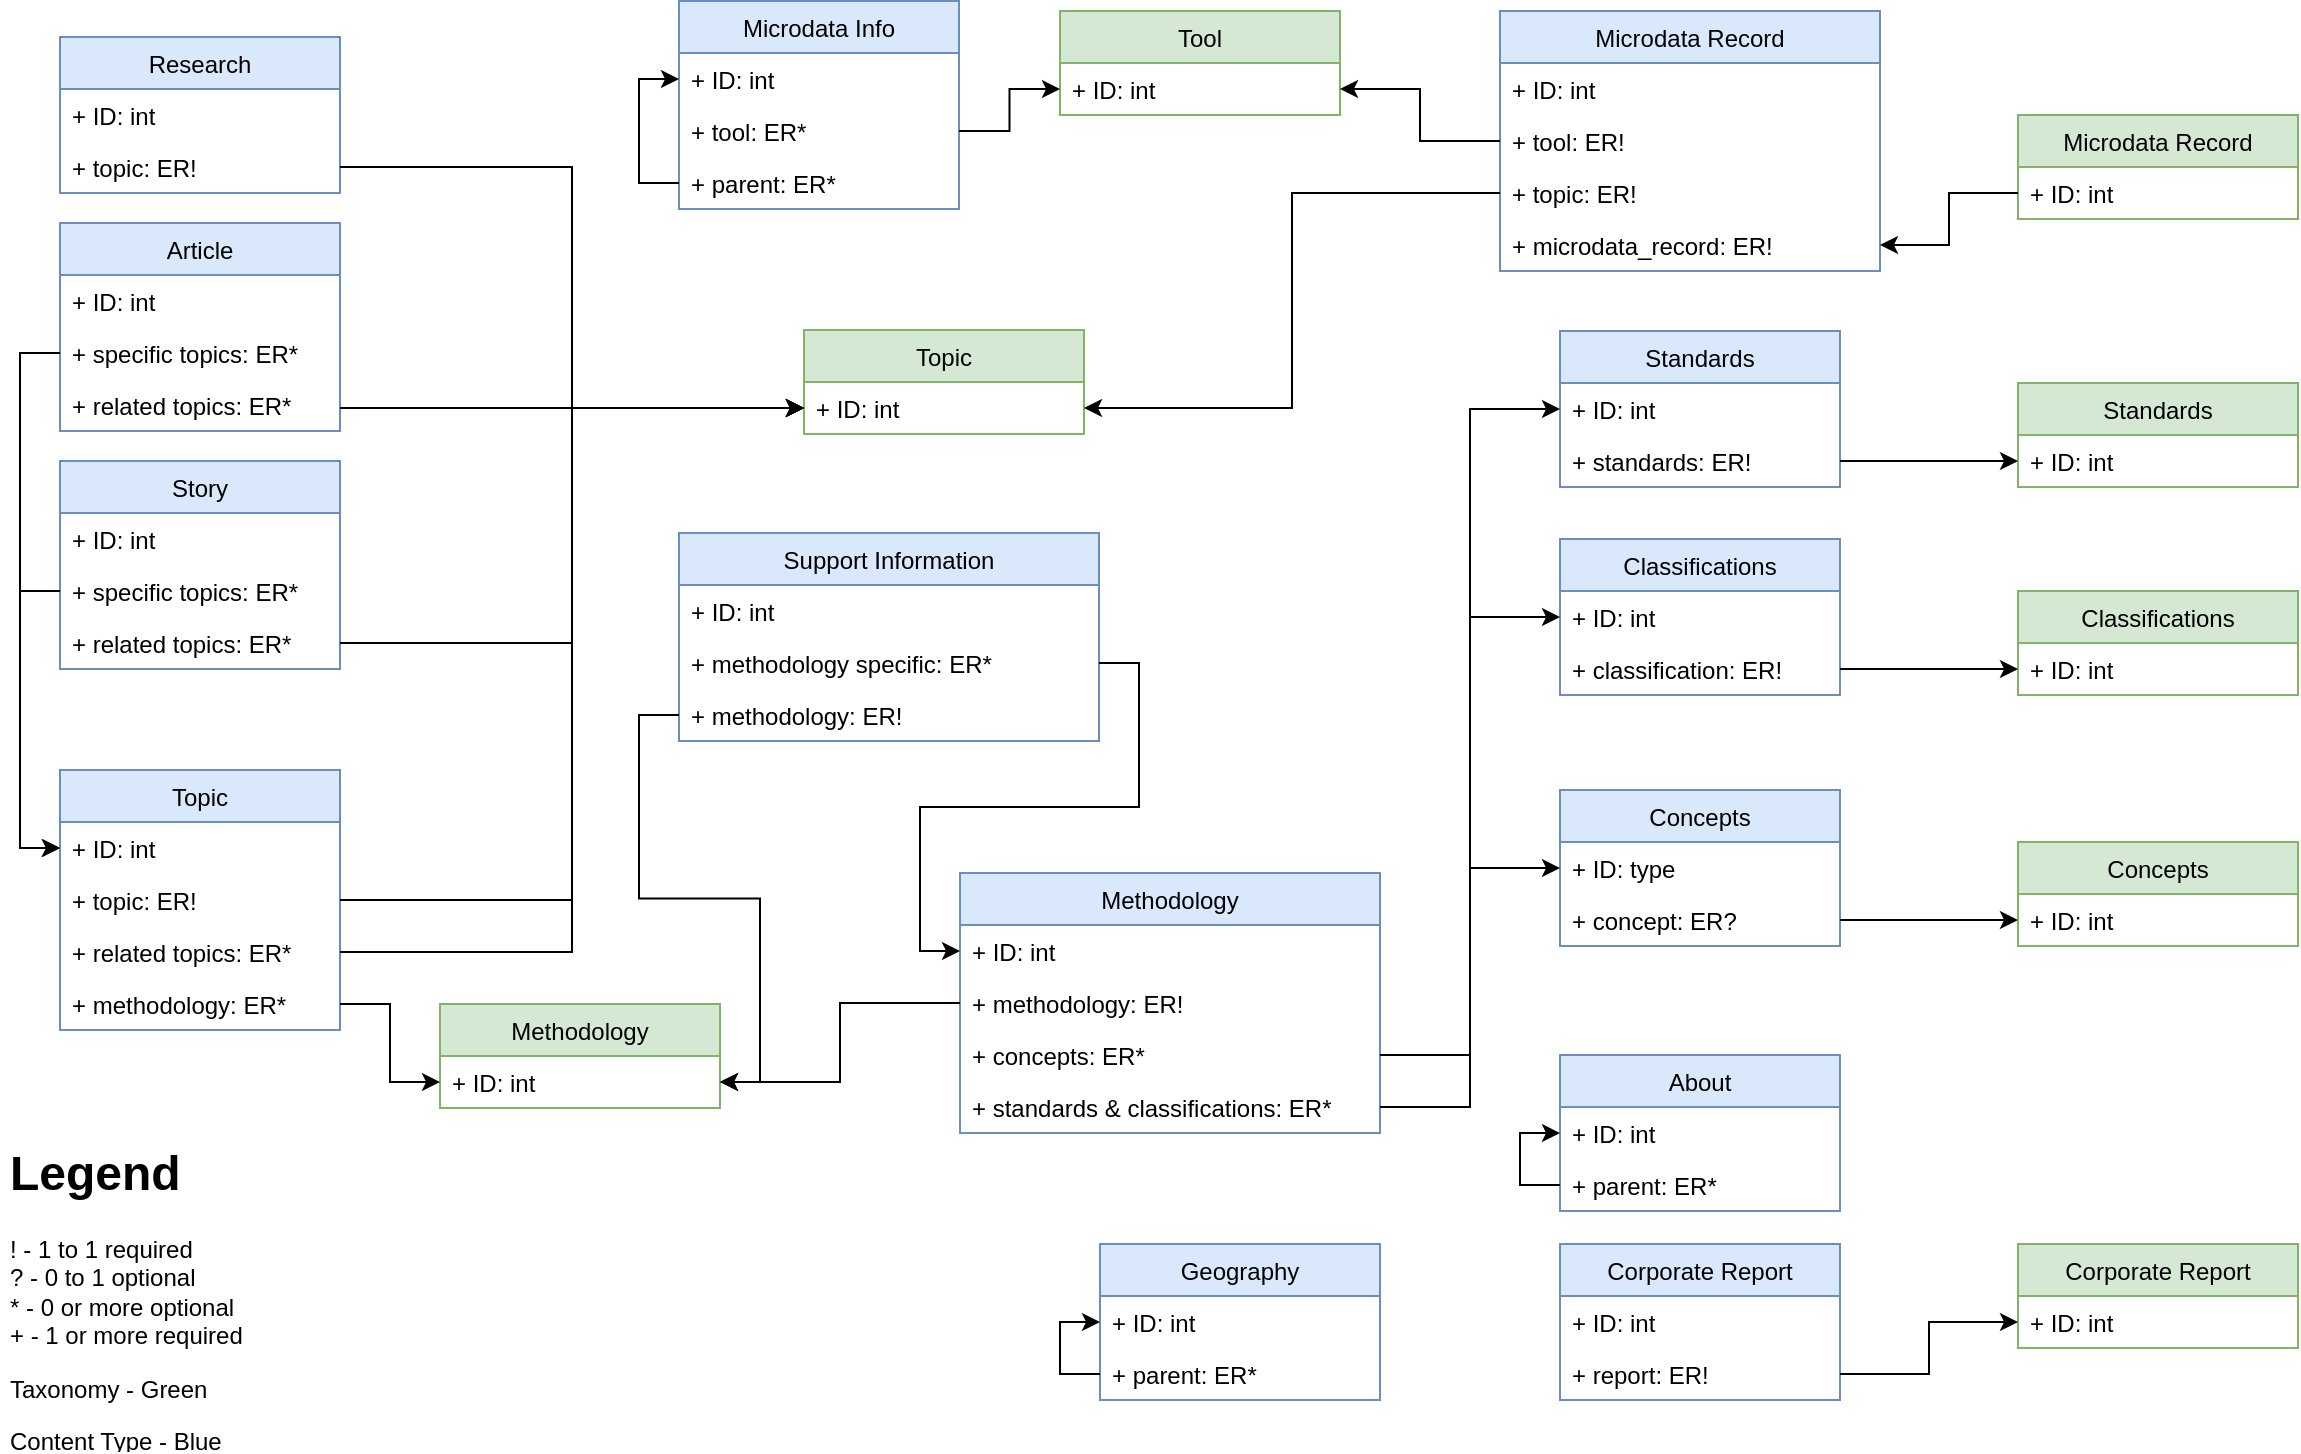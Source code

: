 <mxfile version="10.6.0" type="github"><diagram id="DFdjLmH--7BQ0OchgYfs" name="Page-1"><mxGraphModel dx="1394" dy="796" grid="1" gridSize="10" guides="1" tooltips="1" connect="1" arrows="1" fold="1" page="1" pageScale="1" pageWidth="1169" pageHeight="827" math="0" shadow="0"><root><mxCell id="0"/><mxCell id="1" parent="0"/><mxCell id="3SK7bCxew-deCFF26wQy-1" value="Topic" style="swimlane;fontStyle=0;childLayout=stackLayout;horizontal=1;startSize=26;fillColor=#d5e8d4;horizontalStack=0;resizeParent=1;resizeParentMax=0;resizeLast=0;collapsible=1;marginBottom=0;strokeColor=#82b366;" parent="1" vertex="1"><mxGeometry x="412" y="170" width="140" height="52" as="geometry"><mxRectangle x="60" y="40" width="60" height="26" as="alternateBounds"/></mxGeometry></mxCell><mxCell id="3SK7bCxew-deCFF26wQy-2" value="+ ID: int" style="text;strokeColor=none;fillColor=none;align=left;verticalAlign=top;spacingLeft=4;spacingRight=4;overflow=hidden;rotatable=0;points=[[0,0.5],[1,0.5]];portConstraint=eastwest;" parent="3SK7bCxew-deCFF26wQy-1" vertex="1"><mxGeometry y="26" width="140" height="26" as="geometry"/></mxCell><mxCell id="3SK7bCxew-deCFF26wQy-5" value="Methodology" style="swimlane;fontStyle=0;childLayout=stackLayout;horizontal=1;startSize=26;fillColor=#d5e8d4;horizontalStack=0;resizeParent=1;resizeParentMax=0;resizeLast=0;collapsible=1;marginBottom=0;strokeColor=#82b366;" parent="1" vertex="1"><mxGeometry x="230" y="507" width="140" height="52" as="geometry"><mxRectangle x="20" y="202" width="100" height="26" as="alternateBounds"/></mxGeometry></mxCell><mxCell id="3SK7bCxew-deCFF26wQy-6" value="+ ID: int" style="text;strokeColor=none;fillColor=none;align=left;verticalAlign=top;spacingLeft=4;spacingRight=4;overflow=hidden;rotatable=0;points=[[0,0.5],[1,0.5]];portConstraint=eastwest;" parent="3SK7bCxew-deCFF26wQy-5" vertex="1"><mxGeometry y="26" width="140" height="26" as="geometry"/></mxCell><mxCell id="3SK7bCxew-deCFF26wQy-9" value="Standards" style="swimlane;fontStyle=0;childLayout=stackLayout;horizontal=1;startSize=26;fillColor=#d5e8d4;horizontalStack=0;resizeParent=1;resizeParentMax=0;resizeLast=0;collapsible=1;marginBottom=0;strokeColor=#82b366;" parent="1" vertex="1"><mxGeometry x="1019" y="196.5" width="140" height="52" as="geometry"><mxRectangle x="650" y="312" width="90" height="26" as="alternateBounds"/></mxGeometry></mxCell><mxCell id="3SK7bCxew-deCFF26wQy-10" value="+ ID: int" style="text;strokeColor=none;fillColor=none;align=left;verticalAlign=top;spacingLeft=4;spacingRight=4;overflow=hidden;rotatable=0;points=[[0,0.5],[1,0.5]];portConstraint=eastwest;" parent="3SK7bCxew-deCFF26wQy-9" vertex="1"><mxGeometry y="26" width="140" height="26" as="geometry"/></mxCell><mxCell id="3SK7bCxew-deCFF26wQy-13" value="Classifications" style="swimlane;fontStyle=0;childLayout=stackLayout;horizontal=1;startSize=26;fillColor=#d5e8d4;horizontalStack=0;resizeParent=1;resizeParentMax=0;resizeLast=0;collapsible=1;marginBottom=0;strokeColor=#82b366;" parent="1" vertex="1"><mxGeometry x="1019" y="300.5" width="140" height="52" as="geometry"><mxRectangle x="1009" y="92.5" width="110" height="26" as="alternateBounds"/></mxGeometry></mxCell><mxCell id="3SK7bCxew-deCFF26wQy-14" value="+ ID: int" style="text;strokeColor=none;fillColor=none;align=left;verticalAlign=top;spacingLeft=4;spacingRight=4;overflow=hidden;rotatable=0;points=[[0,0.5],[1,0.5]];portConstraint=eastwest;" parent="3SK7bCxew-deCFF26wQy-13" vertex="1"><mxGeometry y="26" width="140" height="26" as="geometry"/></mxCell><mxCell id="3SK7bCxew-deCFF26wQy-17" value="Concepts" style="swimlane;fontStyle=0;childLayout=stackLayout;horizontal=1;startSize=26;fillColor=#d5e8d4;horizontalStack=0;resizeParent=1;resizeParentMax=0;resizeLast=0;collapsible=1;marginBottom=0;strokeColor=#82b366;" parent="1" vertex="1"><mxGeometry x="1019" y="426" width="140" height="52" as="geometry"><mxRectangle x="720" y="371" width="80" height="26" as="alternateBounds"/></mxGeometry></mxCell><mxCell id="3SK7bCxew-deCFF26wQy-18" value="+ ID: int" style="text;strokeColor=none;fillColor=none;align=left;verticalAlign=top;spacingLeft=4;spacingRight=4;overflow=hidden;rotatable=0;points=[[0,0.5],[1,0.5]];portConstraint=eastwest;" parent="3SK7bCxew-deCFF26wQy-17" vertex="1"><mxGeometry y="26" width="140" height="26" as="geometry"/></mxCell><mxCell id="3SK7bCxew-deCFF26wQy-21" value="Topic" style="swimlane;fontStyle=0;childLayout=stackLayout;horizontal=1;startSize=26;fillColor=#dae8fc;horizontalStack=0;resizeParent=1;resizeParentMax=0;resizeLast=0;collapsible=1;marginBottom=0;strokeColor=#6c8ebf;" parent="1" vertex="1"><mxGeometry x="40" y="390" width="140" height="130" as="geometry"><mxRectangle x="330" y="46" width="60" height="26" as="alternateBounds"/></mxGeometry></mxCell><mxCell id="3SK7bCxew-deCFF26wQy-22" value="+ ID: int" style="text;strokeColor=none;fillColor=none;align=left;verticalAlign=top;spacingLeft=4;spacingRight=4;overflow=hidden;rotatable=0;points=[[0,0.5],[1,0.5]];portConstraint=eastwest;" parent="3SK7bCxew-deCFF26wQy-21" vertex="1"><mxGeometry y="26" width="140" height="26" as="geometry"/></mxCell><mxCell id="3SK7bCxew-deCFF26wQy-49" value="+ topic: ER!" style="text;strokeColor=none;fillColor=none;align=left;verticalAlign=top;spacingLeft=4;spacingRight=4;overflow=hidden;rotatable=0;points=[[0,0.5],[1,0.5]];portConstraint=eastwest;" parent="3SK7bCxew-deCFF26wQy-21" vertex="1"><mxGeometry y="52" width="140" height="26" as="geometry"/></mxCell><mxCell id="3SK7bCxew-deCFF26wQy-67" value="+ related topics: ER*" style="text;strokeColor=none;fillColor=none;align=left;verticalAlign=top;spacingLeft=4;spacingRight=4;overflow=hidden;rotatable=0;points=[[0,0.5],[1,0.5]];portConstraint=eastwest;" parent="3SK7bCxew-deCFF26wQy-21" vertex="1"><mxGeometry y="78" width="140" height="26" as="geometry"/></mxCell><mxCell id="3SK7bCxew-deCFF26wQy-66" value="+ methodology: ER*" style="text;strokeColor=none;fillColor=none;align=left;verticalAlign=top;spacingLeft=4;spacingRight=4;overflow=hidden;rotatable=0;points=[[0,0.5],[1,0.5]];portConstraint=eastwest;" parent="3SK7bCxew-deCFF26wQy-21" vertex="1"><mxGeometry y="104" width="140" height="26" as="geometry"/></mxCell><mxCell id="3SK7bCxew-deCFF26wQy-25" value="Methodology" style="swimlane;fontStyle=0;childLayout=stackLayout;horizontal=1;startSize=26;fillColor=#dae8fc;horizontalStack=0;resizeParent=1;resizeParentMax=0;resizeLast=0;collapsible=1;marginBottom=0;strokeColor=#6c8ebf;" parent="1" vertex="1"><mxGeometry x="490" y="441.5" width="210" height="130" as="geometry"><mxRectangle x="310" y="271" width="100" height="26" as="alternateBounds"/></mxGeometry></mxCell><mxCell id="3SK7bCxew-deCFF26wQy-26" value="+ ID: int" style="text;strokeColor=none;fillColor=none;align=left;verticalAlign=top;spacingLeft=4;spacingRight=4;overflow=hidden;rotatable=0;points=[[0,0.5],[1,0.5]];portConstraint=eastwest;" parent="3SK7bCxew-deCFF26wQy-25" vertex="1"><mxGeometry y="26" width="210" height="26" as="geometry"/></mxCell><mxCell id="3SK7bCxew-deCFF26wQy-27" value="+ methodology: ER!" style="text;strokeColor=none;fillColor=none;align=left;verticalAlign=top;spacingLeft=4;spacingRight=4;overflow=hidden;rotatable=0;points=[[0,0.5],[1,0.5]];portConstraint=eastwest;" parent="3SK7bCxew-deCFF26wQy-25" vertex="1"><mxGeometry y="52" width="210" height="26" as="geometry"/></mxCell><mxCell id="3SK7bCxew-deCFF26wQy-46" value="+ concepts: ER*&#10;" style="text;strokeColor=none;fillColor=none;align=left;verticalAlign=top;spacingLeft=4;spacingRight=4;overflow=hidden;rotatable=0;points=[[0,0.5],[1,0.5]];portConstraint=eastwest;" parent="3SK7bCxew-deCFF26wQy-25" vertex="1"><mxGeometry y="78" width="210" height="26" as="geometry"/></mxCell><mxCell id="3SK7bCxew-deCFF26wQy-28" value="+ standards &amp; classifications: ER*&#10;" style="text;strokeColor=none;fillColor=none;align=left;verticalAlign=top;spacingLeft=4;spacingRight=4;overflow=hidden;rotatable=0;points=[[0,0.5],[1,0.5]];portConstraint=eastwest;" parent="3SK7bCxew-deCFF26wQy-25" vertex="1"><mxGeometry y="104" width="210" height="26" as="geometry"/></mxCell><mxCell id="3SK7bCxew-deCFF26wQy-29" value="Standards" style="swimlane;fontStyle=0;childLayout=stackLayout;horizontal=1;startSize=26;fillColor=#dae8fc;horizontalStack=0;resizeParent=1;resizeParentMax=0;resizeLast=0;collapsible=1;marginBottom=0;strokeColor=#6c8ebf;" parent="1" vertex="1"><mxGeometry x="790" y="170.5" width="140" height="78" as="geometry"><mxRectangle x="460" y="139" width="90" height="26" as="alternateBounds"/></mxGeometry></mxCell><mxCell id="3SK7bCxew-deCFF26wQy-30" value="+ ID: int" style="text;strokeColor=none;fillColor=none;align=left;verticalAlign=top;spacingLeft=4;spacingRight=4;overflow=hidden;rotatable=0;points=[[0,0.5],[1,0.5]];portConstraint=eastwest;" parent="3SK7bCxew-deCFF26wQy-29" vertex="1"><mxGeometry y="26" width="140" height="26" as="geometry"/></mxCell><mxCell id="3SK7bCxew-deCFF26wQy-31" value="+ standards: ER!" style="text;strokeColor=none;fillColor=none;align=left;verticalAlign=top;spacingLeft=4;spacingRight=4;overflow=hidden;rotatable=0;points=[[0,0.5],[1,0.5]];portConstraint=eastwest;" parent="3SK7bCxew-deCFF26wQy-29" vertex="1"><mxGeometry y="52" width="140" height="26" as="geometry"/></mxCell><mxCell id="3SK7bCxew-deCFF26wQy-33" value="Classifications" style="swimlane;fontStyle=0;childLayout=stackLayout;horizontal=1;startSize=26;fillColor=#dae8fc;horizontalStack=0;resizeParent=1;resizeParentMax=0;resizeLast=0;collapsible=1;marginBottom=0;strokeColor=#6c8ebf;" parent="1" vertex="1"><mxGeometry x="790" y="274.5" width="140" height="78" as="geometry"><mxRectangle x="520" y="336" width="110" height="26" as="alternateBounds"/></mxGeometry></mxCell><mxCell id="3SK7bCxew-deCFF26wQy-34" value="+ ID: int" style="text;strokeColor=none;fillColor=none;align=left;verticalAlign=top;spacingLeft=4;spacingRight=4;overflow=hidden;rotatable=0;points=[[0,0.5],[1,0.5]];portConstraint=eastwest;" parent="3SK7bCxew-deCFF26wQy-33" vertex="1"><mxGeometry y="26" width="140" height="26" as="geometry"/></mxCell><mxCell id="3SK7bCxew-deCFF26wQy-35" value="+ classification: ER!" style="text;strokeColor=none;fillColor=none;align=left;verticalAlign=top;spacingLeft=4;spacingRight=4;overflow=hidden;rotatable=0;points=[[0,0.5],[1,0.5]];portConstraint=eastwest;" parent="3SK7bCxew-deCFF26wQy-33" vertex="1"><mxGeometry y="52" width="140" height="26" as="geometry"/></mxCell><mxCell id="3SK7bCxew-deCFF26wQy-41" value="Concepts" style="swimlane;fontStyle=0;childLayout=stackLayout;horizontal=1;startSize=26;fillColor=#dae8fc;horizontalStack=0;resizeParent=1;resizeParentMax=0;resizeLast=0;collapsible=1;marginBottom=0;strokeColor=#6c8ebf;" parent="1" vertex="1"><mxGeometry x="790" y="400" width="140" height="78" as="geometry"><mxRectangle x="530" y="540" width="80" height="26" as="alternateBounds"/></mxGeometry></mxCell><mxCell id="3SK7bCxew-deCFF26wQy-42" value="+ ID: type" style="text;strokeColor=none;fillColor=none;align=left;verticalAlign=top;spacingLeft=4;spacingRight=4;overflow=hidden;rotatable=0;points=[[0,0.5],[1,0.5]];portConstraint=eastwest;" parent="3SK7bCxew-deCFF26wQy-41" vertex="1"><mxGeometry y="26" width="140" height="26" as="geometry"/></mxCell><mxCell id="3SK7bCxew-deCFF26wQy-43" value="+ concept: ER?" style="text;strokeColor=none;fillColor=none;align=left;verticalAlign=top;spacingLeft=4;spacingRight=4;overflow=hidden;rotatable=0;points=[[0,0.5],[1,0.5]];portConstraint=eastwest;" parent="3SK7bCxew-deCFF26wQy-41" vertex="1"><mxGeometry y="52" width="140" height="26" as="geometry"/></mxCell><mxCell id="3SK7bCxew-deCFF26wQy-47" style="edgeStyle=orthogonalEdgeStyle;rounded=0;orthogonalLoop=1;jettySize=auto;html=1;entryX=1;entryY=0.5;entryDx=0;entryDy=0;startArrow=none;startFill=0;endArrow=classic;endFill=1;" parent="1" source="3SK7bCxew-deCFF26wQy-27" target="3SK7bCxew-deCFF26wQy-6" edge="1"><mxGeometry relative="1" as="geometry"/></mxCell><mxCell id="3SK7bCxew-deCFF26wQy-55" style="edgeStyle=orthogonalEdgeStyle;rounded=0;orthogonalLoop=1;jettySize=auto;html=1;startArrow=none;startFill=0;endArrow=classic;endFill=1;" parent="1" source="3SK7bCxew-deCFF26wQy-31" target="3SK7bCxew-deCFF26wQy-10" edge="1"><mxGeometry relative="1" as="geometry"/></mxCell><mxCell id="3SK7bCxew-deCFF26wQy-60" style="edgeStyle=orthogonalEdgeStyle;rounded=0;orthogonalLoop=1;jettySize=auto;html=1;startArrow=none;startFill=0;endArrow=classic;endFill=1;" parent="1" source="3SK7bCxew-deCFF26wQy-43" target="3SK7bCxew-deCFF26wQy-18" edge="1"><mxGeometry relative="1" as="geometry"/></mxCell><mxCell id="3SK7bCxew-deCFF26wQy-62" style="edgeStyle=orthogonalEdgeStyle;rounded=0;orthogonalLoop=1;jettySize=auto;html=1;entryX=0;entryY=0.5;entryDx=0;entryDy=0;startArrow=none;startFill=0;endArrow=classic;endFill=1;" parent="1" source="3SK7bCxew-deCFF26wQy-28" target="3SK7bCxew-deCFF26wQy-30" edge="1"><mxGeometry relative="1" as="geometry"/></mxCell><mxCell id="3SK7bCxew-deCFF26wQy-63" style="edgeStyle=orthogonalEdgeStyle;rounded=0;orthogonalLoop=1;jettySize=auto;html=1;startArrow=none;startFill=0;endArrow=classic;endFill=1;" parent="1" source="3SK7bCxew-deCFF26wQy-28" target="3SK7bCxew-deCFF26wQy-34" edge="1"><mxGeometry relative="1" as="geometry"/></mxCell><mxCell id="3SK7bCxew-deCFF26wQy-70" style="edgeStyle=orthogonalEdgeStyle;rounded=0;orthogonalLoop=1;jettySize=auto;html=1;startArrow=none;startFill=0;endArrow=classic;endFill=1;" parent="1" source="3SK7bCxew-deCFF26wQy-46" target="3SK7bCxew-deCFF26wQy-42" edge="1"><mxGeometry relative="1" as="geometry"><mxPoint x="779" y="552.5" as="targetPoint"/></mxGeometry></mxCell><mxCell id="3SK7bCxew-deCFF26wQy-71" value="Story" style="swimlane;fontStyle=0;childLayout=stackLayout;horizontal=1;startSize=26;fillColor=#dae8fc;horizontalStack=0;resizeParent=1;resizeParentMax=0;resizeLast=0;collapsible=1;marginBottom=0;strokeColor=#6c8ebf;" parent="1" vertex="1"><mxGeometry x="40" y="235.5" width="140" height="104" as="geometry"/></mxCell><mxCell id="3SK7bCxew-deCFF26wQy-72" value="+ ID: int" style="text;strokeColor=none;fillColor=none;align=left;verticalAlign=top;spacingLeft=4;spacingRight=4;overflow=hidden;rotatable=0;points=[[0,0.5],[1,0.5]];portConstraint=eastwest;" parent="3SK7bCxew-deCFF26wQy-71" vertex="1"><mxGeometry y="26" width="140" height="26" as="geometry"/></mxCell><mxCell id="YafwnoEtegKVe9dZkiIK-1" value="+ specific topics: ER*" style="text;strokeColor=none;fillColor=none;align=left;verticalAlign=top;spacingLeft=4;spacingRight=4;overflow=hidden;rotatable=0;points=[[0,0.5],[1,0.5]];portConstraint=eastwest;" vertex="1" parent="3SK7bCxew-deCFF26wQy-71"><mxGeometry y="52" width="140" height="26" as="geometry"/></mxCell><mxCell id="3SK7bCxew-deCFF26wQy-74" value="+ related topics: ER*" style="text;strokeColor=none;fillColor=none;align=left;verticalAlign=top;spacingLeft=4;spacingRight=4;overflow=hidden;rotatable=0;points=[[0,0.5],[1,0.5]];portConstraint=eastwest;" parent="3SK7bCxew-deCFF26wQy-71" vertex="1"><mxGeometry y="78" width="140" height="26" as="geometry"/></mxCell><mxCell id="3SK7bCxew-deCFF26wQy-76" value="Support Information" style="swimlane;fontStyle=0;childLayout=stackLayout;horizontal=1;startSize=26;fillColor=#dae8fc;horizontalStack=0;resizeParent=1;resizeParentMax=0;resizeLast=0;collapsible=1;marginBottom=0;strokeColor=#6c8ebf;" parent="1" vertex="1"><mxGeometry x="349.5" y="271.5" width="210" height="104" as="geometry"/></mxCell><mxCell id="3SK7bCxew-deCFF26wQy-77" value="+ ID: int" style="text;strokeColor=none;fillColor=none;align=left;verticalAlign=top;spacingLeft=4;spacingRight=4;overflow=hidden;rotatable=0;points=[[0,0.5],[1,0.5]];portConstraint=eastwest;" parent="3SK7bCxew-deCFF26wQy-76" vertex="1"><mxGeometry y="26" width="210" height="26" as="geometry"/></mxCell><mxCell id="3SK7bCxew-deCFF26wQy-78" value="+ methodology specific: ER*" style="text;strokeColor=none;fillColor=none;align=left;verticalAlign=top;spacingLeft=4;spacingRight=4;overflow=hidden;rotatable=0;points=[[0,0.5],[1,0.5]];portConstraint=eastwest;" parent="3SK7bCxew-deCFF26wQy-76" vertex="1"><mxGeometry y="52" width="210" height="26" as="geometry"/></mxCell><mxCell id="3SK7bCxew-deCFF26wQy-79" value="+ methodology: ER!" style="text;strokeColor=none;fillColor=none;align=left;verticalAlign=top;spacingLeft=4;spacingRight=4;overflow=hidden;rotatable=0;points=[[0,0.5],[1,0.5]];portConstraint=eastwest;" parent="3SK7bCxew-deCFF26wQy-76" vertex="1"><mxGeometry y="78" width="210" height="26" as="geometry"/></mxCell><mxCell id="3SK7bCxew-deCFF26wQy-80" style="edgeStyle=orthogonalEdgeStyle;rounded=0;orthogonalLoop=1;jettySize=auto;html=1;startArrow=none;startFill=0;endArrow=classic;endFill=1;" parent="1" source="3SK7bCxew-deCFF26wQy-78" target="3SK7bCxew-deCFF26wQy-26" edge="1"><mxGeometry relative="1" as="geometry"><mxPoint x="459" y="622.5" as="targetPoint"/></mxGeometry></mxCell><mxCell id="3SK7bCxew-deCFF26wQy-81" style="edgeStyle=orthogonalEdgeStyle;rounded=0;orthogonalLoop=1;jettySize=auto;html=1;startArrow=none;startFill=0;endArrow=classic;endFill=1;" parent="1" source="3SK7bCxew-deCFF26wQy-79" target="3SK7bCxew-deCFF26wQy-6" edge="1"><mxGeometry relative="1" as="geometry"/></mxCell><mxCell id="3SK7bCxew-deCFF26wQy-82" value="Research" style="swimlane;fontStyle=0;childLayout=stackLayout;horizontal=1;startSize=26;fillColor=#dae8fc;horizontalStack=0;resizeParent=1;resizeParentMax=0;resizeLast=0;collapsible=1;marginBottom=0;strokeColor=#6c8ebf;" parent="1" vertex="1"><mxGeometry x="40" y="23.5" width="140" height="78" as="geometry"/></mxCell><mxCell id="3SK7bCxew-deCFF26wQy-83" value="+ ID: int" style="text;strokeColor=none;fillColor=none;align=left;verticalAlign=top;spacingLeft=4;spacingRight=4;overflow=hidden;rotatable=0;points=[[0,0.5],[1,0.5]];portConstraint=eastwest;" parent="3SK7bCxew-deCFF26wQy-82" vertex="1"><mxGeometry y="26" width="140" height="26" as="geometry"/></mxCell><mxCell id="3SK7bCxew-deCFF26wQy-84" value="+ topic: ER!" style="text;strokeColor=none;fillColor=none;align=left;verticalAlign=top;spacingLeft=4;spacingRight=4;overflow=hidden;rotatable=0;points=[[0,0.5],[1,0.5]];portConstraint=eastwest;" parent="3SK7bCxew-deCFF26wQy-82" vertex="1"><mxGeometry y="52" width="140" height="26" as="geometry"/></mxCell><mxCell id="3SK7bCxew-deCFF26wQy-87" style="edgeStyle=orthogonalEdgeStyle;rounded=0;orthogonalLoop=1;jettySize=auto;html=1;startArrow=none;startFill=0;endArrow=classic;endFill=1;" parent="1" source="3SK7bCxew-deCFF26wQy-66" target="3SK7bCxew-deCFF26wQy-6" edge="1"><mxGeometry relative="1" as="geometry"/></mxCell><mxCell id="3SK7bCxew-deCFF26wQy-89" style="edgeStyle=orthogonalEdgeStyle;rounded=0;orthogonalLoop=1;jettySize=auto;html=1;startArrow=none;startFill=0;endArrow=classic;endFill=1;" parent="1" source="3SK7bCxew-deCFF26wQy-35" target="3SK7bCxew-deCFF26wQy-14" edge="1"><mxGeometry relative="1" as="geometry"/></mxCell><mxCell id="3SK7bCxew-deCFF26wQy-90" value="&lt;h1&gt;Legend&lt;/h1&gt;&lt;p&gt;! - 1 to 1 required&lt;br&gt;? - 0 to 1 optional&lt;br&gt;&lt;span&gt;* - 0 or more optional&lt;br&gt;&lt;/span&gt;&lt;span&gt;+ - 1 or more required&lt;/span&gt;&lt;/p&gt;&lt;p&gt;Taxonomy - Green&lt;/p&gt;&lt;p&gt;Content Type - Blue&lt;/p&gt;&lt;p&gt;&lt;br&gt;&lt;/p&gt;" style="text;html=1;strokeColor=none;fillColor=none;spacing=5;spacingTop=-20;whiteSpace=wrap;overflow=hidden;rounded=0;" parent="1" vertex="1"><mxGeometry x="10" y="572" width="190" height="159" as="geometry"/></mxCell><mxCell id="3buYpfvwzCqyg1qVsEH--1" value="About" style="swimlane;fontStyle=0;childLayout=stackLayout;horizontal=1;startSize=26;fillColor=#dae8fc;horizontalStack=0;resizeParent=1;resizeParentMax=0;resizeLast=0;collapsible=1;marginBottom=0;strokeColor=#6c8ebf;" parent="1" vertex="1"><mxGeometry x="790" y="532.5" width="140" height="78" as="geometry"/></mxCell><mxCell id="3buYpfvwzCqyg1qVsEH--2" value="+ ID: int" style="text;strokeColor=none;fillColor=none;align=left;verticalAlign=top;spacingLeft=4;spacingRight=4;overflow=hidden;rotatable=0;points=[[0,0.5],[1,0.5]];portConstraint=eastwest;" parent="3buYpfvwzCqyg1qVsEH--1" vertex="1"><mxGeometry y="26" width="140" height="26" as="geometry"/></mxCell><mxCell id="3buYpfvwzCqyg1qVsEH--5" style="edgeStyle=orthogonalEdgeStyle;rounded=0;orthogonalLoop=1;jettySize=auto;html=1;entryX=0;entryY=0.5;entryDx=0;entryDy=0;startArrow=none;startFill=0;endArrow=classic;endFill=1;" parent="3buYpfvwzCqyg1qVsEH--1" source="3buYpfvwzCqyg1qVsEH--3" target="3buYpfvwzCqyg1qVsEH--2" edge="1"><mxGeometry relative="1" as="geometry"/></mxCell><mxCell id="3buYpfvwzCqyg1qVsEH--3" value="+ parent: ER*" style="text;strokeColor=none;fillColor=none;align=left;verticalAlign=top;spacingLeft=4;spacingRight=4;overflow=hidden;rotatable=0;points=[[0,0.5],[1,0.5]];portConstraint=eastwest;" parent="3buYpfvwzCqyg1qVsEH--1" vertex="1"><mxGeometry y="52" width="140" height="26" as="geometry"/></mxCell><mxCell id="EyursPFe01dMi8nclGqd-1" value="Microdata Record" style="swimlane;fontStyle=0;childLayout=stackLayout;horizontal=1;startSize=26;fillColor=#dae8fc;horizontalStack=0;resizeParent=1;resizeParentMax=0;resizeLast=0;collapsible=1;marginBottom=0;strokeColor=#6c8ebf;" parent="1" vertex="1"><mxGeometry x="760" y="10.5" width="190" height="130" as="geometry"/></mxCell><mxCell id="EyursPFe01dMi8nclGqd-2" value="+ ID: int" style="text;strokeColor=none;fillColor=none;align=left;verticalAlign=top;spacingLeft=4;spacingRight=4;overflow=hidden;rotatable=0;points=[[0,0.5],[1,0.5]];portConstraint=eastwest;" parent="EyursPFe01dMi8nclGqd-1" vertex="1"><mxGeometry y="26" width="190" height="26" as="geometry"/></mxCell><mxCell id="EyursPFe01dMi8nclGqd-17" value="+ tool: ER!" style="text;strokeColor=none;fillColor=none;align=left;verticalAlign=top;spacingLeft=4;spacingRight=4;overflow=hidden;rotatable=0;points=[[0,0.5],[1,0.5]];portConstraint=eastwest;" parent="EyursPFe01dMi8nclGqd-1" vertex="1"><mxGeometry y="52" width="190" height="26" as="geometry"/></mxCell><mxCell id="EyursPFe01dMi8nclGqd-3" value="+ topic: ER!" style="text;strokeColor=none;fillColor=none;align=left;verticalAlign=top;spacingLeft=4;spacingRight=4;overflow=hidden;rotatable=0;points=[[0,0.5],[1,0.5]];portConstraint=eastwest;" parent="EyursPFe01dMi8nclGqd-1" vertex="1"><mxGeometry y="78" width="190" height="26" as="geometry"/></mxCell><mxCell id="EyursPFe01dMi8nclGqd-16" value="+ microdata_record: ER!" style="text;strokeColor=none;fillColor=none;align=left;verticalAlign=top;spacingLeft=4;spacingRight=4;overflow=hidden;rotatable=0;points=[[0,0.5],[1,0.5]];portConstraint=eastwest;" parent="EyursPFe01dMi8nclGqd-1" vertex="1"><mxGeometry y="104" width="190" height="26" as="geometry"/></mxCell><mxCell id="EyursPFe01dMi8nclGqd-6" value="Microdata Record" style="swimlane;fontStyle=0;childLayout=stackLayout;horizontal=1;startSize=26;fillColor=#d5e8d4;horizontalStack=0;resizeParent=1;resizeParentMax=0;resizeLast=0;collapsible=1;marginBottom=0;strokeColor=#82b366;" parent="1" vertex="1"><mxGeometry x="1019" y="62.5" width="140" height="52" as="geometry"/></mxCell><mxCell id="EyursPFe01dMi8nclGqd-7" value="+ ID: int" style="text;strokeColor=none;fillColor=none;align=left;verticalAlign=top;spacingLeft=4;spacingRight=4;overflow=hidden;rotatable=0;points=[[0,0.5],[1,0.5]];portConstraint=eastwest;" parent="EyursPFe01dMi8nclGqd-6" vertex="1"><mxGeometry y="26" width="140" height="26" as="geometry"/></mxCell><mxCell id="EyursPFe01dMi8nclGqd-11" style="edgeStyle=orthogonalEdgeStyle;rounded=0;orthogonalLoop=1;jettySize=auto;html=1;entryX=1;entryY=0.5;entryDx=0;entryDy=0;startArrow=none;startFill=0;endArrow=classic;endFill=1;" parent="1" source="EyursPFe01dMi8nclGqd-3" target="3SK7bCxew-deCFF26wQy-2" edge="1"><mxGeometry relative="1" as="geometry"/></mxCell><mxCell id="EyursPFe01dMi8nclGqd-12" value="Microdata Info" style="swimlane;fontStyle=0;childLayout=stackLayout;horizontal=1;startSize=26;fillColor=#dae8fc;horizontalStack=0;resizeParent=1;resizeParentMax=0;resizeLast=0;collapsible=1;marginBottom=0;strokeColor=#6c8ebf;" parent="1" vertex="1"><mxGeometry x="349.5" y="5.5" width="140" height="104" as="geometry"/></mxCell><mxCell id="EyursPFe01dMi8nclGqd-13" value="+ ID: int" style="text;strokeColor=none;fillColor=none;align=left;verticalAlign=top;spacingLeft=4;spacingRight=4;overflow=hidden;rotatable=0;points=[[0,0.5],[1,0.5]];portConstraint=eastwest;" parent="EyursPFe01dMi8nclGqd-12" vertex="1"><mxGeometry y="26" width="140" height="26" as="geometry"/></mxCell><mxCell id="EyursPFe01dMi8nclGqd-25" value="+ tool: ER*" style="text;strokeColor=none;fillColor=none;align=left;verticalAlign=top;spacingLeft=4;spacingRight=4;overflow=hidden;rotatable=0;points=[[0,0.5],[1,0.5]];portConstraint=eastwest;" parent="EyursPFe01dMi8nclGqd-12" vertex="1"><mxGeometry y="52" width="140" height="26" as="geometry"/></mxCell><mxCell id="EyursPFe01dMi8nclGqd-27" style="edgeStyle=orthogonalEdgeStyle;rounded=0;orthogonalLoop=1;jettySize=auto;html=1;entryX=0;entryY=0.5;entryDx=0;entryDy=0;" parent="EyursPFe01dMi8nclGqd-12" source="EyursPFe01dMi8nclGqd-26" target="EyursPFe01dMi8nclGqd-13" edge="1"><mxGeometry relative="1" as="geometry"/></mxCell><mxCell id="EyursPFe01dMi8nclGqd-26" value="+ parent: ER*" style="text;strokeColor=none;fillColor=none;align=left;verticalAlign=top;spacingLeft=4;spacingRight=4;overflow=hidden;rotatable=0;points=[[0,0.5],[1,0.5]];portConstraint=eastwest;" parent="EyursPFe01dMi8nclGqd-12" vertex="1"><mxGeometry y="78" width="140" height="26" as="geometry"/></mxCell><mxCell id="EyursPFe01dMi8nclGqd-18" style="edgeStyle=orthogonalEdgeStyle;rounded=0;orthogonalLoop=1;jettySize=auto;html=1;startArrow=none;startFill=0;endArrow=classic;endFill=1;" parent="1" source="EyursPFe01dMi8nclGqd-7" target="EyursPFe01dMi8nclGqd-16" edge="1"><mxGeometry relative="1" as="geometry"/></mxCell><mxCell id="EyursPFe01dMi8nclGqd-19" value="Tool" style="swimlane;fontStyle=0;childLayout=stackLayout;horizontal=1;startSize=26;fillColor=#d5e8d4;horizontalStack=0;resizeParent=1;resizeParentMax=0;resizeLast=0;collapsible=1;marginBottom=0;strokeColor=#82b366;" parent="1" vertex="1"><mxGeometry x="540" y="10.5" width="140" height="52" as="geometry"/></mxCell><mxCell id="EyursPFe01dMi8nclGqd-20" value="+ ID: int" style="text;strokeColor=none;fillColor=none;align=left;verticalAlign=top;spacingLeft=4;spacingRight=4;overflow=hidden;rotatable=0;points=[[0,0.5],[1,0.5]];portConstraint=eastwest;" parent="EyursPFe01dMi8nclGqd-19" vertex="1"><mxGeometry y="26" width="140" height="26" as="geometry"/></mxCell><mxCell id="EyursPFe01dMi8nclGqd-28" style="edgeStyle=orthogonalEdgeStyle;rounded=0;orthogonalLoop=1;jettySize=auto;html=1;startArrow=none;startFill=0;endArrow=classic;endFill=1;" parent="1" source="EyursPFe01dMi8nclGqd-25" target="EyursPFe01dMi8nclGqd-20" edge="1"><mxGeometry relative="1" as="geometry"/></mxCell><mxCell id="EyursPFe01dMi8nclGqd-29" value="Article" style="swimlane;fontStyle=0;childLayout=stackLayout;horizontal=1;startSize=26;fillColor=#dae8fc;horizontalStack=0;resizeParent=1;resizeParentMax=0;resizeLast=0;collapsible=1;marginBottom=0;strokeColor=#6c8ebf;" parent="1" vertex="1"><mxGeometry x="40" y="116.5" width="140" height="104" as="geometry"/></mxCell><mxCell id="EyursPFe01dMi8nclGqd-30" value="+ ID: int" style="text;strokeColor=none;fillColor=none;align=left;verticalAlign=top;spacingLeft=4;spacingRight=4;overflow=hidden;rotatable=0;points=[[0,0.5],[1,0.5]];portConstraint=eastwest;" parent="EyursPFe01dMi8nclGqd-29" vertex="1"><mxGeometry y="26" width="140" height="26" as="geometry"/></mxCell><mxCell id="YafwnoEtegKVe9dZkiIK-3" value="+ specific topics: ER*" style="text;strokeColor=none;fillColor=none;align=left;verticalAlign=top;spacingLeft=4;spacingRight=4;overflow=hidden;rotatable=0;points=[[0,0.5],[1,0.5]];portConstraint=eastwest;" vertex="1" parent="EyursPFe01dMi8nclGqd-29"><mxGeometry y="52" width="140" height="26" as="geometry"/></mxCell><mxCell id="EyursPFe01dMi8nclGqd-31" value="+ related topics: ER*" style="text;strokeColor=none;fillColor=none;align=left;verticalAlign=top;spacingLeft=4;spacingRight=4;overflow=hidden;rotatable=0;points=[[0,0.5],[1,0.5]];portConstraint=eastwest;" parent="EyursPFe01dMi8nclGqd-29" vertex="1"><mxGeometry y="78" width="140" height="26" as="geometry"/></mxCell><mxCell id="EyursPFe01dMi8nclGqd-33" value="Corporate Report" style="swimlane;fontStyle=0;childLayout=stackLayout;horizontal=1;startSize=26;fillColor=#dae8fc;horizontalStack=0;resizeParent=1;resizeParentMax=0;resizeLast=0;collapsible=1;marginBottom=0;strokeColor=#6c8ebf;" parent="1" vertex="1"><mxGeometry x="790" y="627" width="140" height="78" as="geometry"/></mxCell><mxCell id="EyursPFe01dMi8nclGqd-34" value="+ ID: int" style="text;strokeColor=none;fillColor=none;align=left;verticalAlign=top;spacingLeft=4;spacingRight=4;overflow=hidden;rotatable=0;points=[[0,0.5],[1,0.5]];portConstraint=eastwest;" parent="EyursPFe01dMi8nclGqd-33" vertex="1"><mxGeometry y="26" width="140" height="26" as="geometry"/></mxCell><mxCell id="EyursPFe01dMi8nclGqd-35" value="+ report: ER!" style="text;strokeColor=none;fillColor=none;align=left;verticalAlign=top;spacingLeft=4;spacingRight=4;overflow=hidden;rotatable=0;points=[[0,0.5],[1,0.5]];portConstraint=eastwest;" parent="EyursPFe01dMi8nclGqd-33" vertex="1"><mxGeometry y="52" width="140" height="26" as="geometry"/></mxCell><mxCell id="EyursPFe01dMi8nclGqd-37" value="Corporate Report" style="swimlane;fontStyle=0;childLayout=stackLayout;horizontal=1;startSize=26;fillColor=#d5e8d4;horizontalStack=0;resizeParent=1;resizeParentMax=0;resizeLast=0;collapsible=1;marginBottom=0;strokeColor=#82b366;" parent="1" vertex="1"><mxGeometry x="1019" y="627" width="140" height="52" as="geometry"/></mxCell><mxCell id="EyursPFe01dMi8nclGqd-38" value="+ ID: int" style="text;strokeColor=none;fillColor=none;align=left;verticalAlign=top;spacingLeft=4;spacingRight=4;overflow=hidden;rotatable=0;points=[[0,0.5],[1,0.5]];portConstraint=eastwest;" parent="EyursPFe01dMi8nclGqd-37" vertex="1"><mxGeometry y="26" width="140" height="26" as="geometry"/></mxCell><mxCell id="EyursPFe01dMi8nclGqd-41" style="edgeStyle=orthogonalEdgeStyle;rounded=0;orthogonalLoop=1;jettySize=auto;html=1;startArrow=none;startFill=0;endArrow=classic;endFill=1;" parent="1" source="EyursPFe01dMi8nclGqd-35" target="EyursPFe01dMi8nclGqd-38" edge="1"><mxGeometry relative="1" as="geometry"/></mxCell><mxCell id="EyursPFe01dMi8nclGqd-42" value="Geography" style="swimlane;fontStyle=0;childLayout=stackLayout;horizontal=1;startSize=26;fillColor=#dae8fc;horizontalStack=0;resizeParent=1;resizeParentMax=0;resizeLast=0;collapsible=1;marginBottom=0;strokeColor=#6c8ebf;" parent="1" vertex="1"><mxGeometry x="560" y="627" width="140" height="78" as="geometry"/></mxCell><mxCell id="EyursPFe01dMi8nclGqd-43" value="+ ID: int" style="text;strokeColor=none;fillColor=none;align=left;verticalAlign=top;spacingLeft=4;spacingRight=4;overflow=hidden;rotatable=0;points=[[0,0.5],[1,0.5]];portConstraint=eastwest;" parent="EyursPFe01dMi8nclGqd-42" vertex="1"><mxGeometry y="26" width="140" height="26" as="geometry"/></mxCell><mxCell id="EyursPFe01dMi8nclGqd-44" style="edgeStyle=orthogonalEdgeStyle;rounded=0;orthogonalLoop=1;jettySize=auto;html=1;entryX=0;entryY=0.5;entryDx=0;entryDy=0;startArrow=none;startFill=0;endArrow=classic;endFill=1;" parent="EyursPFe01dMi8nclGqd-42" source="EyursPFe01dMi8nclGqd-45" target="EyursPFe01dMi8nclGqd-43" edge="1"><mxGeometry relative="1" as="geometry"/></mxCell><mxCell id="EyursPFe01dMi8nclGqd-45" value="+ parent: ER*" style="text;strokeColor=none;fillColor=none;align=left;verticalAlign=top;spacingLeft=4;spacingRight=4;overflow=hidden;rotatable=0;points=[[0,0.5],[1,0.5]];portConstraint=eastwest;" parent="EyursPFe01dMi8nclGqd-42" vertex="1"><mxGeometry y="52" width="140" height="26" as="geometry"/></mxCell><mxCell id="YafwnoEtegKVe9dZkiIK-5" style="edgeStyle=orthogonalEdgeStyle;rounded=0;orthogonalLoop=1;jettySize=auto;html=1;entryX=0;entryY=0.5;entryDx=0;entryDy=0;" edge="1" parent="1" source="YafwnoEtegKVe9dZkiIK-1" target="3SK7bCxew-deCFF26wQy-22"><mxGeometry relative="1" as="geometry"/></mxCell><mxCell id="YafwnoEtegKVe9dZkiIK-7" style="edgeStyle=orthogonalEdgeStyle;rounded=0;orthogonalLoop=1;jettySize=auto;html=1;entryX=0;entryY=0.5;entryDx=0;entryDy=0;" edge="1" parent="1" source="YafwnoEtegKVe9dZkiIK-3" target="3SK7bCxew-deCFF26wQy-22"><mxGeometry relative="1" as="geometry"/></mxCell><mxCell id="YafwnoEtegKVe9dZkiIK-8" style="edgeStyle=orthogonalEdgeStyle;rounded=0;orthogonalLoop=1;jettySize=auto;html=1;" edge="1" parent="1" source="EyursPFe01dMi8nclGqd-31" target="3SK7bCxew-deCFF26wQy-2"><mxGeometry relative="1" as="geometry"><Array as="points"><mxPoint x="270" y="209"/><mxPoint x="270" y="209"/></Array></mxGeometry></mxCell><mxCell id="YafwnoEtegKVe9dZkiIK-9" style="edgeStyle=orthogonalEdgeStyle;rounded=0;orthogonalLoop=1;jettySize=auto;html=1;entryX=0;entryY=0.5;entryDx=0;entryDy=0;" edge="1" parent="1" source="3SK7bCxew-deCFF26wQy-74" target="3SK7bCxew-deCFF26wQy-2"><mxGeometry relative="1" as="geometry"/></mxCell><mxCell id="YafwnoEtegKVe9dZkiIK-10" style="edgeStyle=orthogonalEdgeStyle;rounded=0;orthogonalLoop=1;jettySize=auto;html=1;" edge="1" parent="1" source="3SK7bCxew-deCFF26wQy-67" target="3SK7bCxew-deCFF26wQy-2"><mxGeometry relative="1" as="geometry"/></mxCell><mxCell id="YafwnoEtegKVe9dZkiIK-11" style="edgeStyle=orthogonalEdgeStyle;rounded=0;orthogonalLoop=1;jettySize=auto;html=1;" edge="1" parent="1" source="3SK7bCxew-deCFF26wQy-49" target="3SK7bCxew-deCFF26wQy-2"><mxGeometry relative="1" as="geometry"/></mxCell><mxCell id="YafwnoEtegKVe9dZkiIK-12" style="edgeStyle=orthogonalEdgeStyle;rounded=0;orthogonalLoop=1;jettySize=auto;html=1;" edge="1" parent="1" source="3SK7bCxew-deCFF26wQy-84" target="3SK7bCxew-deCFF26wQy-2"><mxGeometry relative="1" as="geometry"/></mxCell><mxCell id="YafwnoEtegKVe9dZkiIK-13" style="edgeStyle=orthogonalEdgeStyle;rounded=0;orthogonalLoop=1;jettySize=auto;html=1;entryX=1;entryY=0.5;entryDx=0;entryDy=0;startArrow=none;startFill=0;endArrow=classic;endFill=1;" edge="1" parent="1" source="EyursPFe01dMi8nclGqd-17" target="EyursPFe01dMi8nclGqd-20"><mxGeometry relative="1" as="geometry"/></mxCell></root></mxGraphModel></diagram></mxfile>
